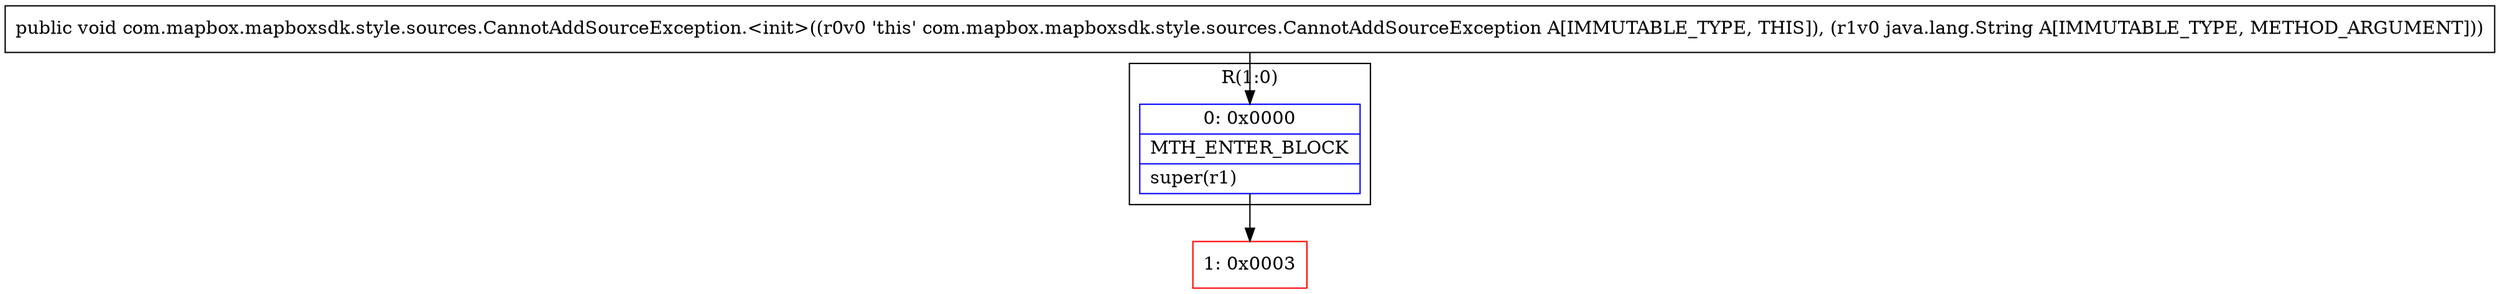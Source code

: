 digraph "CFG forcom.mapbox.mapboxsdk.style.sources.CannotAddSourceException.\<init\>(Ljava\/lang\/String;)V" {
subgraph cluster_Region_1624406086 {
label = "R(1:0)";
node [shape=record,color=blue];
Node_0 [shape=record,label="{0\:\ 0x0000|MTH_ENTER_BLOCK\l|super(r1)\l}"];
}
Node_1 [shape=record,color=red,label="{1\:\ 0x0003}"];
MethodNode[shape=record,label="{public void com.mapbox.mapboxsdk.style.sources.CannotAddSourceException.\<init\>((r0v0 'this' com.mapbox.mapboxsdk.style.sources.CannotAddSourceException A[IMMUTABLE_TYPE, THIS]), (r1v0 java.lang.String A[IMMUTABLE_TYPE, METHOD_ARGUMENT])) }"];
MethodNode -> Node_0;
Node_0 -> Node_1;
}

